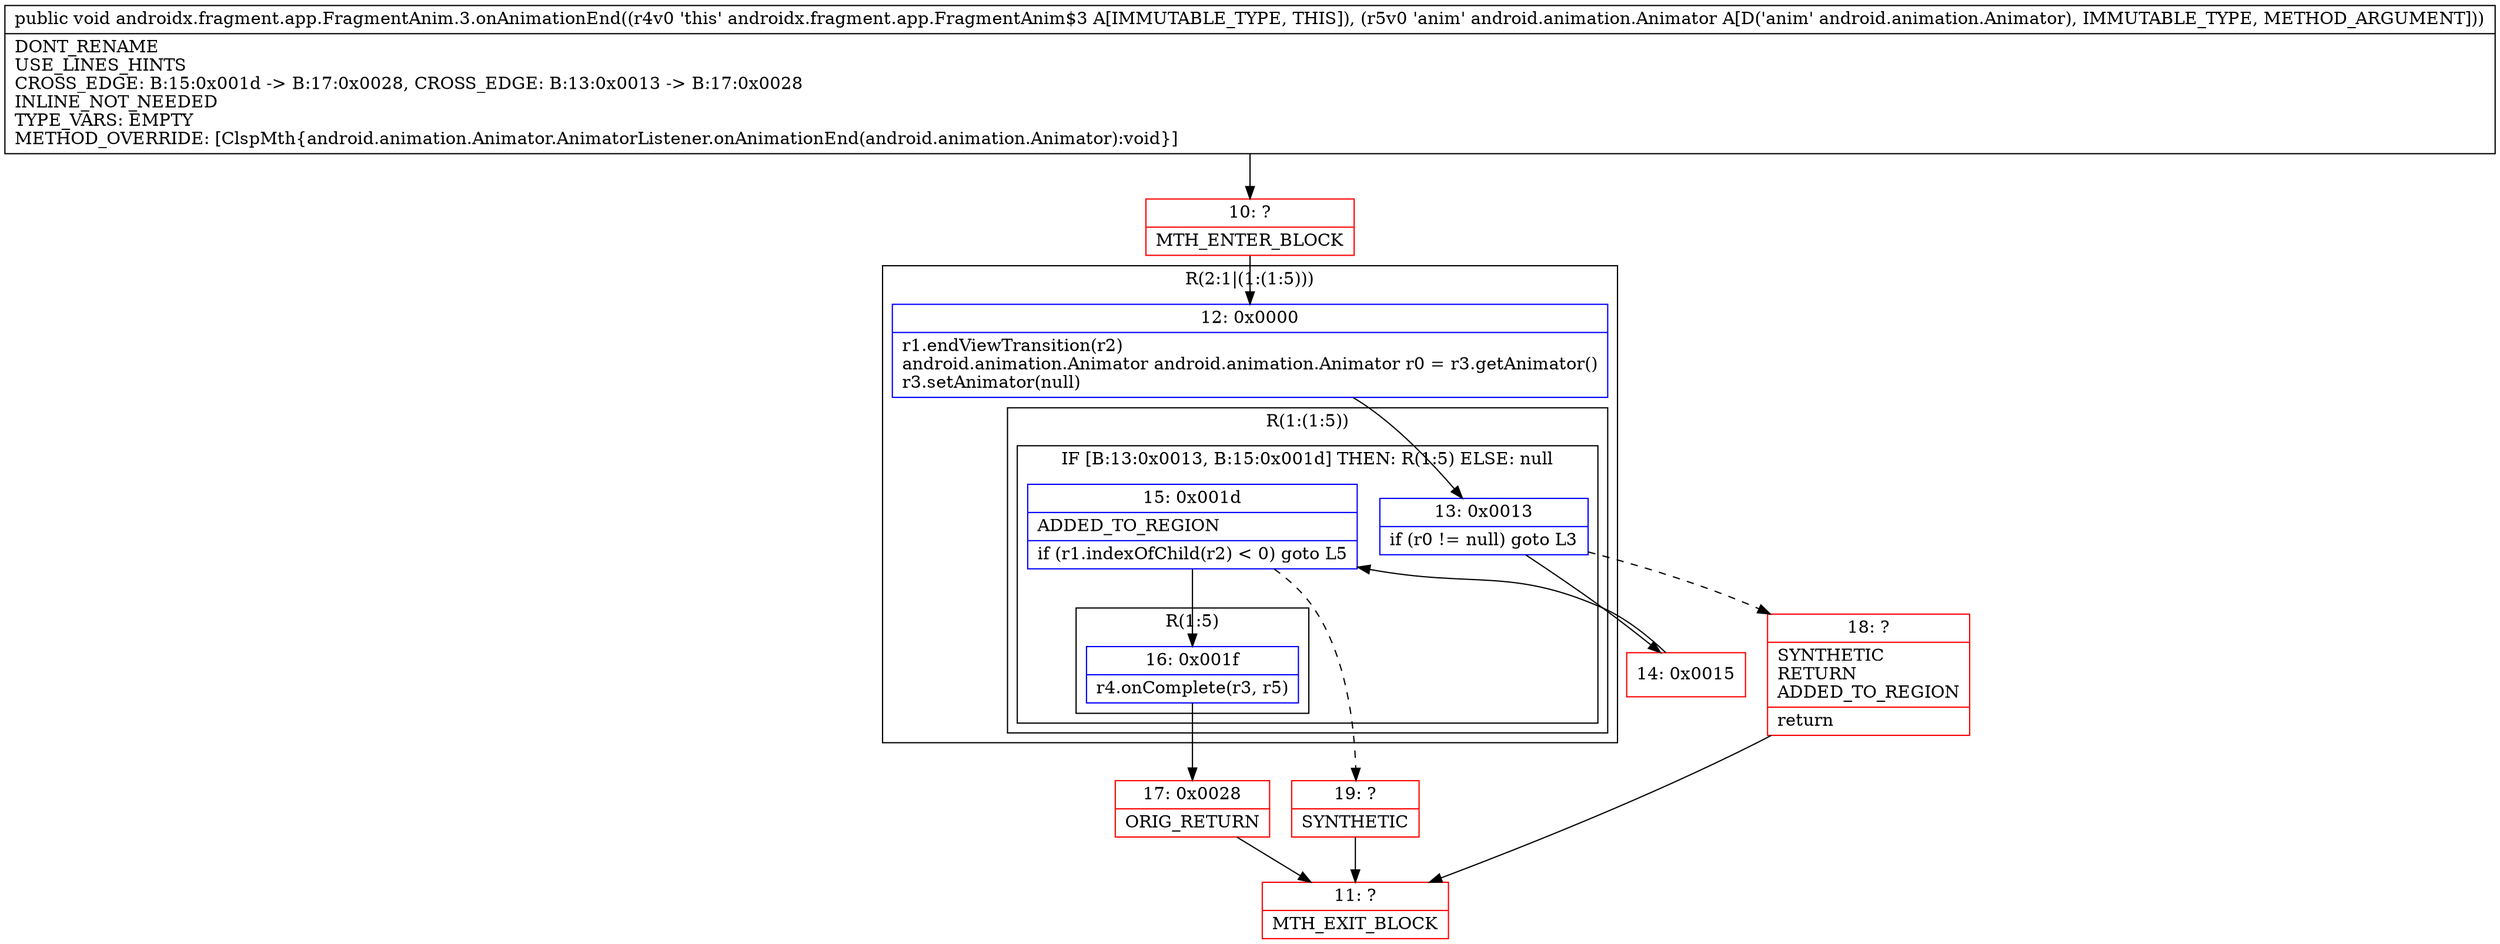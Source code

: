 digraph "CFG forandroidx.fragment.app.FragmentAnim.3.onAnimationEnd(Landroid\/animation\/Animator;)V" {
subgraph cluster_Region_1230259957 {
label = "R(2:1|(1:(1:5)))";
node [shape=record,color=blue];
Node_12 [shape=record,label="{12\:\ 0x0000|r1.endViewTransition(r2)\landroid.animation.Animator android.animation.Animator r0 = r3.getAnimator()\lr3.setAnimator(null)\l}"];
subgraph cluster_Region_506209272 {
label = "R(1:(1:5))";
node [shape=record,color=blue];
subgraph cluster_IfRegion_1426897284 {
label = "IF [B:13:0x0013, B:15:0x001d] THEN: R(1:5) ELSE: null";
node [shape=record,color=blue];
Node_13 [shape=record,label="{13\:\ 0x0013|if (r0 != null) goto L3\l}"];
Node_15 [shape=record,label="{15\:\ 0x001d|ADDED_TO_REGION\l|if (r1.indexOfChild(r2) \< 0) goto L5\l}"];
subgraph cluster_Region_801526592 {
label = "R(1:5)";
node [shape=record,color=blue];
Node_16 [shape=record,label="{16\:\ 0x001f|r4.onComplete(r3, r5)\l}"];
}
}
}
}
Node_10 [shape=record,color=red,label="{10\:\ ?|MTH_ENTER_BLOCK\l}"];
Node_14 [shape=record,color=red,label="{14\:\ 0x0015}"];
Node_17 [shape=record,color=red,label="{17\:\ 0x0028|ORIG_RETURN\l}"];
Node_11 [shape=record,color=red,label="{11\:\ ?|MTH_EXIT_BLOCK\l}"];
Node_19 [shape=record,color=red,label="{19\:\ ?|SYNTHETIC\l}"];
Node_18 [shape=record,color=red,label="{18\:\ ?|SYNTHETIC\lRETURN\lADDED_TO_REGION\l|return\l}"];
MethodNode[shape=record,label="{public void androidx.fragment.app.FragmentAnim.3.onAnimationEnd((r4v0 'this' androidx.fragment.app.FragmentAnim$3 A[IMMUTABLE_TYPE, THIS]), (r5v0 'anim' android.animation.Animator A[D('anim' android.animation.Animator), IMMUTABLE_TYPE, METHOD_ARGUMENT]))  | DONT_RENAME\lUSE_LINES_HINTS\lCROSS_EDGE: B:15:0x001d \-\> B:17:0x0028, CROSS_EDGE: B:13:0x0013 \-\> B:17:0x0028\lINLINE_NOT_NEEDED\lTYPE_VARS: EMPTY\lMETHOD_OVERRIDE: [ClspMth\{android.animation.Animator.AnimatorListener.onAnimationEnd(android.animation.Animator):void\}]\l}"];
MethodNode -> Node_10;Node_12 -> Node_13;
Node_13 -> Node_14;
Node_13 -> Node_18[style=dashed];
Node_15 -> Node_16;
Node_15 -> Node_19[style=dashed];
Node_16 -> Node_17;
Node_10 -> Node_12;
Node_14 -> Node_15;
Node_17 -> Node_11;
Node_19 -> Node_11;
Node_18 -> Node_11;
}

